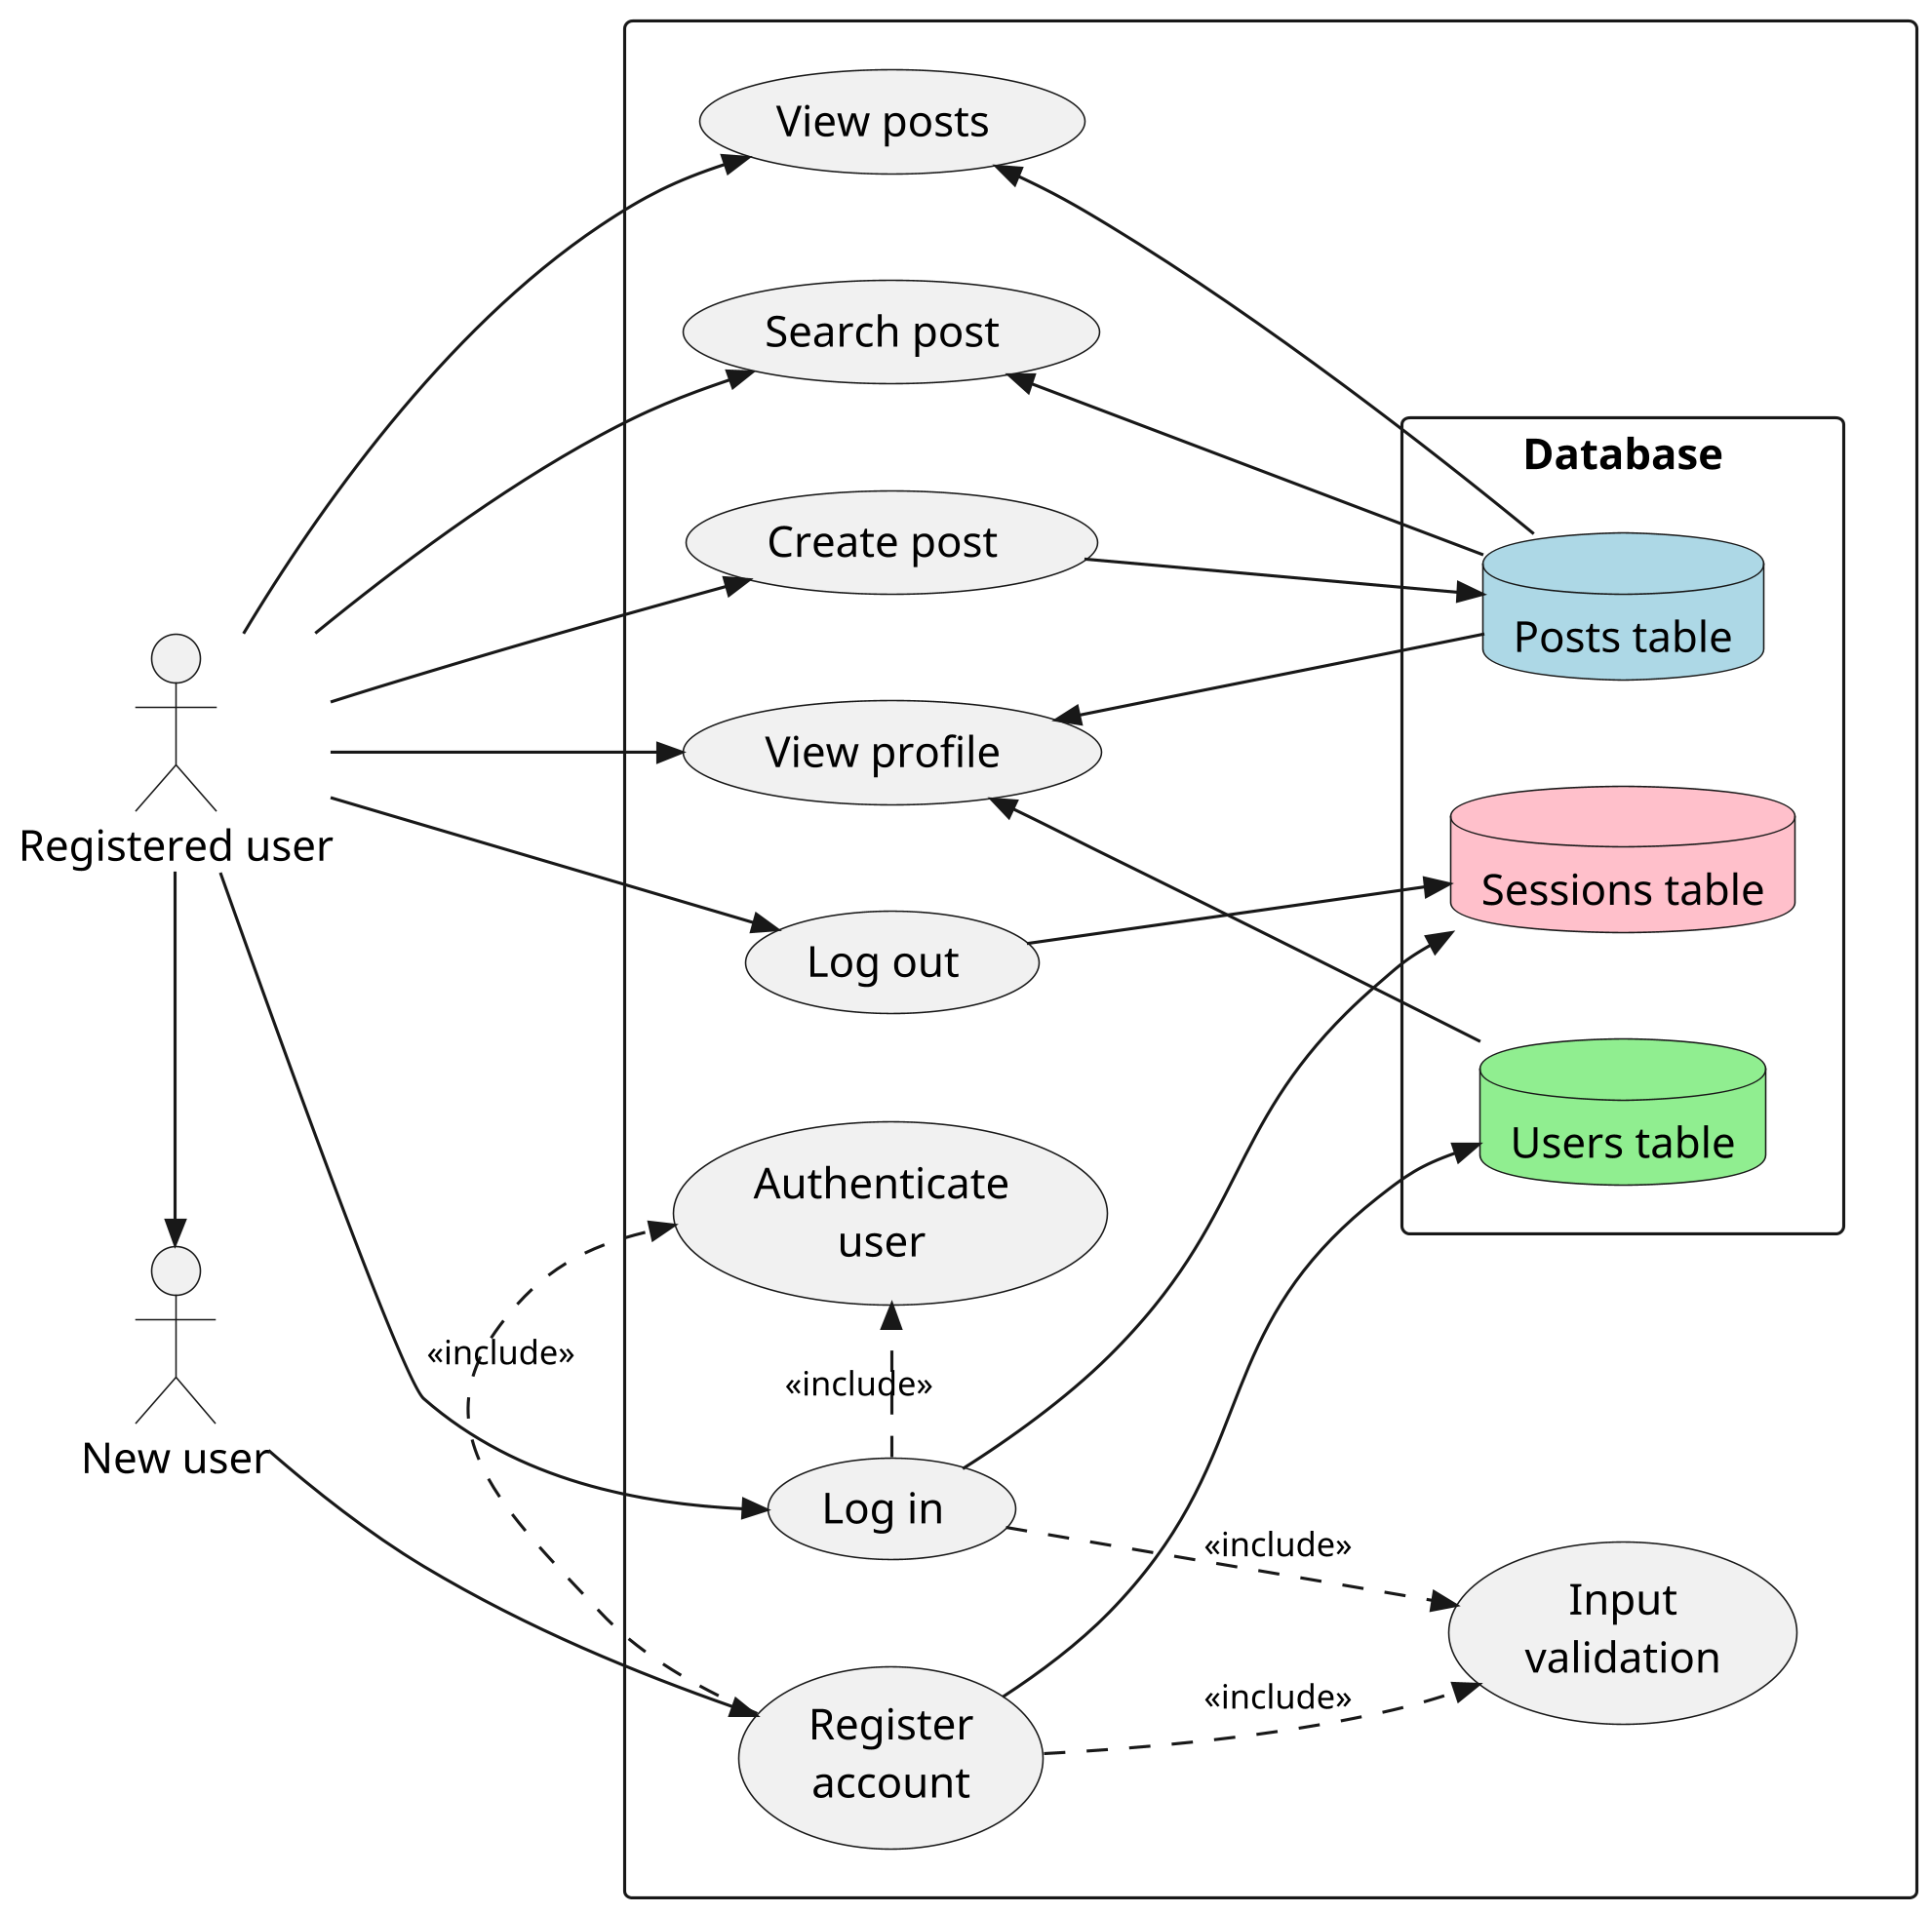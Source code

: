 @startuml uml
left to right direction
skinparam dpi 300
skinparam DefaultFontName "Readex Pro Deca"

:Registered user: as ruser
:New user: as user

rectangle {
	usecase "Log in" as login
	usecase "Register\naccount" as register
	usecase "Authenticate\nuser" as auth
	usecase "Input\nvalidation" as input

	usecase "Create post" as createpost
	usecase "View posts" as viewposts
	usecase "Search post" as searchpost
	usecase "View profile" as viewprofile
	usecase "Log out" as logout

	login .>> auth: <font size=11><<include>></font>
	register .>> auth: <font size=11><<include>></font>

	register ..>> input: <font size=11><<include>></font>
	login ..>> input: <font size=11><<include>></font>

	rectangle Database {
		' should have session table, user table, and post table
		database "Sessions table" as sessions #pink
		database "Users table" as users #lightgreen
		database "Posts table" as posts #lightblue

		login -->> sessions
		register -->> users
		createpost -->> posts
		viewposts <<-- posts
		searchpost <<-- posts
		viewprofile <<-- users
		viewprofile <<-- posts
		logout -->> sessions
	}
}

ruser ->> user

user -->> register
ruser -->> login
ruser -->> createpost
ruser -->> searchpost
ruser -->> viewposts
ruser -->> viewprofile
ruser -->> logout
@enduml